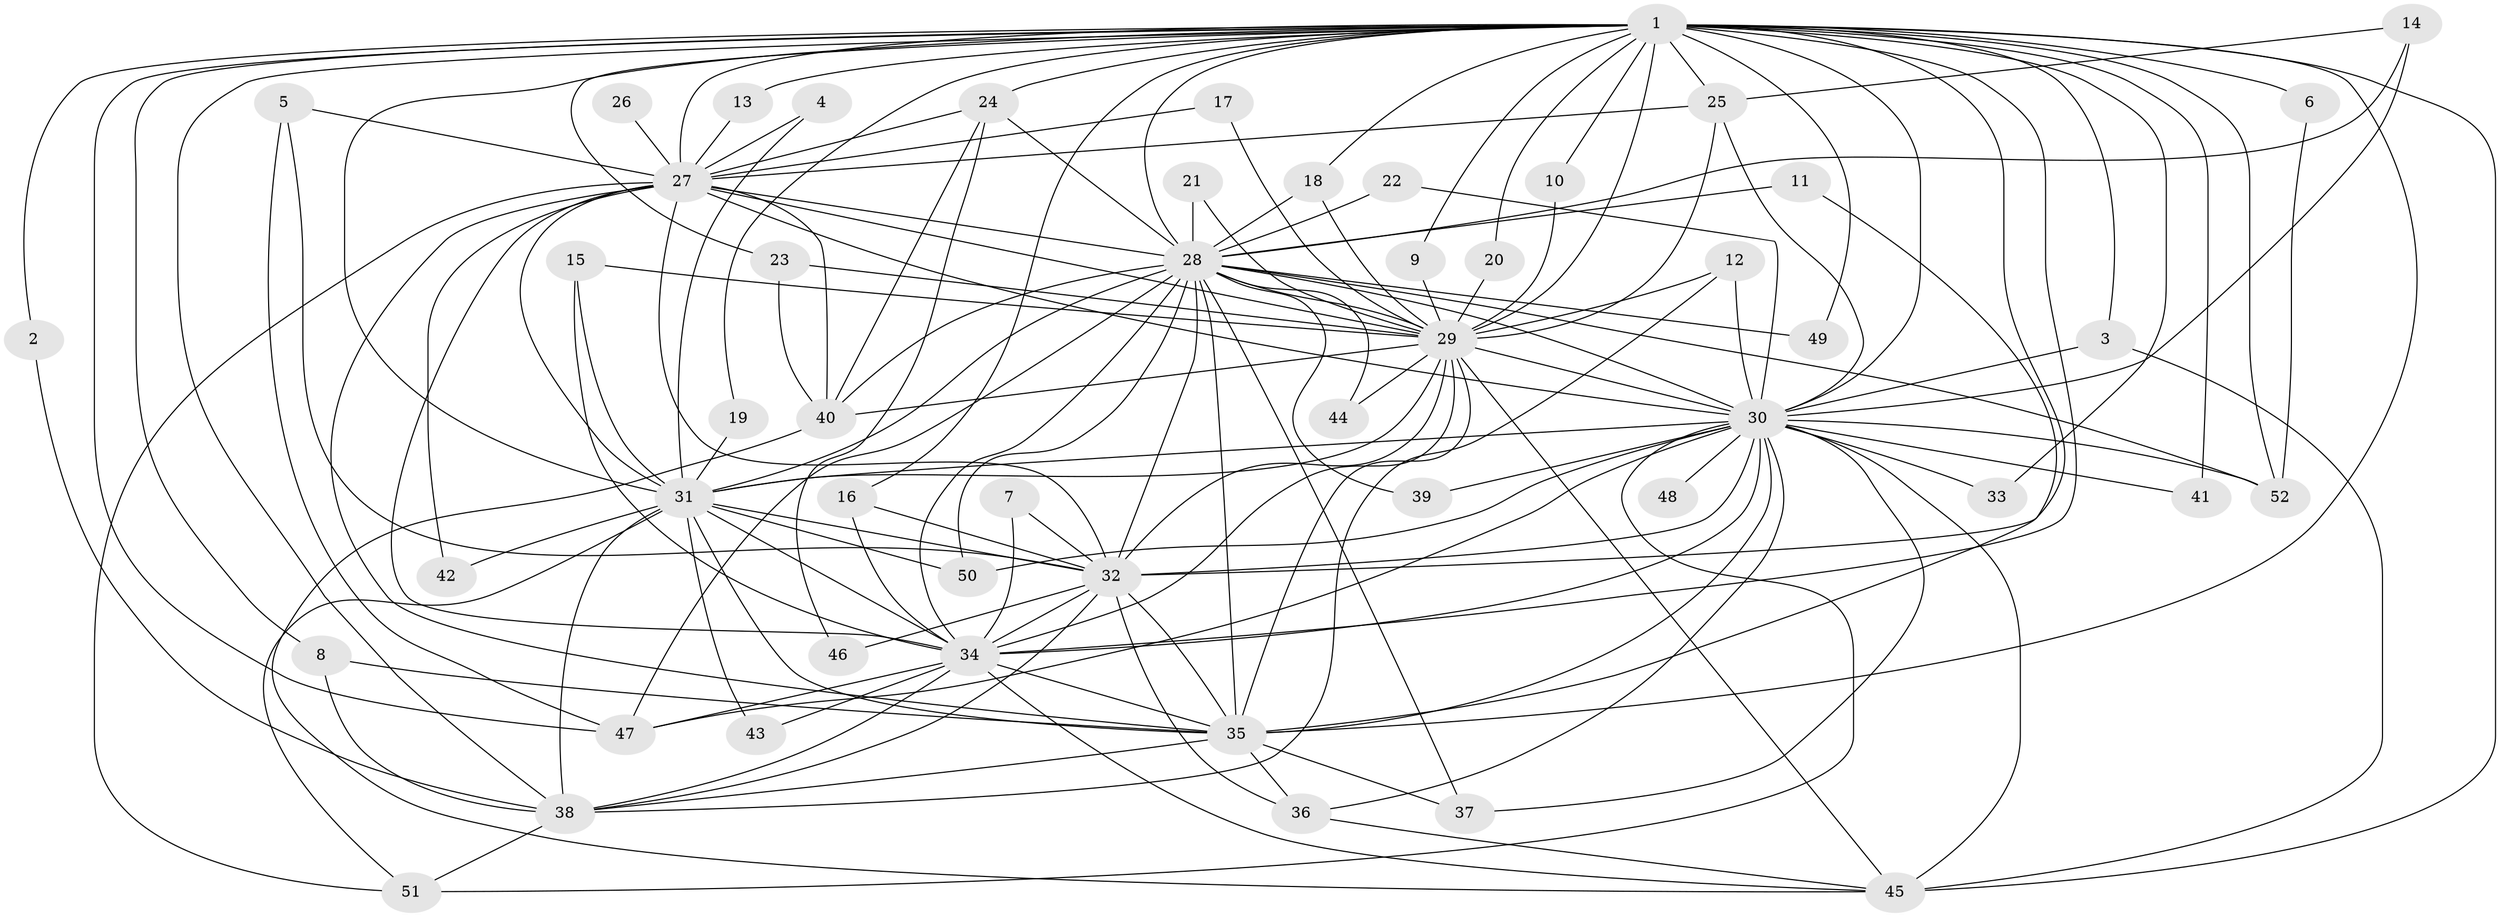 // original degree distribution, {23: 0.009615384615384616, 18: 0.019230769230769232, 27: 0.009615384615384616, 24: 0.009615384615384616, 19: 0.028846153846153848, 17: 0.009615384615384616, 28: 0.009615384615384616, 3: 0.25, 8: 0.009615384615384616, 6: 0.019230769230769232, 5: 0.038461538461538464, 2: 0.5192307692307693, 4: 0.0673076923076923}
// Generated by graph-tools (version 1.1) at 2025/25/03/09/25 03:25:46]
// undirected, 52 vertices, 149 edges
graph export_dot {
graph [start="1"]
  node [color=gray90,style=filled];
  1;
  2;
  3;
  4;
  5;
  6;
  7;
  8;
  9;
  10;
  11;
  12;
  13;
  14;
  15;
  16;
  17;
  18;
  19;
  20;
  21;
  22;
  23;
  24;
  25;
  26;
  27;
  28;
  29;
  30;
  31;
  32;
  33;
  34;
  35;
  36;
  37;
  38;
  39;
  40;
  41;
  42;
  43;
  44;
  45;
  46;
  47;
  48;
  49;
  50;
  51;
  52;
  1 -- 2 [weight=1.0];
  1 -- 3 [weight=1.0];
  1 -- 6 [weight=2.0];
  1 -- 8 [weight=1.0];
  1 -- 9 [weight=1.0];
  1 -- 10 [weight=1.0];
  1 -- 13 [weight=1.0];
  1 -- 16 [weight=1.0];
  1 -- 18 [weight=1.0];
  1 -- 19 [weight=1.0];
  1 -- 20 [weight=1.0];
  1 -- 23 [weight=1.0];
  1 -- 24 [weight=1.0];
  1 -- 25 [weight=1.0];
  1 -- 27 [weight=2.0];
  1 -- 28 [weight=2.0];
  1 -- 29 [weight=3.0];
  1 -- 30 [weight=2.0];
  1 -- 31 [weight=2.0];
  1 -- 32 [weight=3.0];
  1 -- 33 [weight=1.0];
  1 -- 34 [weight=2.0];
  1 -- 35 [weight=2.0];
  1 -- 38 [weight=1.0];
  1 -- 41 [weight=1.0];
  1 -- 45 [weight=1.0];
  1 -- 47 [weight=1.0];
  1 -- 49 [weight=1.0];
  1 -- 52 [weight=1.0];
  2 -- 38 [weight=1.0];
  3 -- 30 [weight=1.0];
  3 -- 45 [weight=1.0];
  4 -- 27 [weight=1.0];
  4 -- 31 [weight=1.0];
  5 -- 27 [weight=1.0];
  5 -- 32 [weight=1.0];
  5 -- 47 [weight=1.0];
  6 -- 52 [weight=1.0];
  7 -- 32 [weight=1.0];
  7 -- 34 [weight=1.0];
  8 -- 35 [weight=1.0];
  8 -- 38 [weight=1.0];
  9 -- 29 [weight=1.0];
  10 -- 29 [weight=1.0];
  11 -- 28 [weight=1.0];
  11 -- 35 [weight=1.0];
  12 -- 29 [weight=1.0];
  12 -- 30 [weight=1.0];
  12 -- 38 [weight=1.0];
  13 -- 27 [weight=1.0];
  14 -- 25 [weight=1.0];
  14 -- 28 [weight=1.0];
  14 -- 30 [weight=1.0];
  15 -- 29 [weight=1.0];
  15 -- 31 [weight=1.0];
  15 -- 34 [weight=1.0];
  16 -- 32 [weight=2.0];
  16 -- 34 [weight=1.0];
  17 -- 27 [weight=1.0];
  17 -- 29 [weight=1.0];
  18 -- 28 [weight=1.0];
  18 -- 29 [weight=1.0];
  19 -- 31 [weight=1.0];
  20 -- 29 [weight=1.0];
  21 -- 28 [weight=1.0];
  21 -- 29 [weight=1.0];
  22 -- 28 [weight=1.0];
  22 -- 30 [weight=1.0];
  23 -- 29 [weight=1.0];
  23 -- 40 [weight=1.0];
  24 -- 27 [weight=1.0];
  24 -- 28 [weight=2.0];
  24 -- 40 [weight=1.0];
  24 -- 46 [weight=1.0];
  25 -- 27 [weight=2.0];
  25 -- 29 [weight=1.0];
  25 -- 30 [weight=1.0];
  26 -- 27 [weight=1.0];
  27 -- 28 [weight=1.0];
  27 -- 29 [weight=1.0];
  27 -- 30 [weight=2.0];
  27 -- 31 [weight=1.0];
  27 -- 32 [weight=1.0];
  27 -- 34 [weight=1.0];
  27 -- 35 [weight=1.0];
  27 -- 40 [weight=1.0];
  27 -- 42 [weight=1.0];
  27 -- 51 [weight=1.0];
  28 -- 29 [weight=2.0];
  28 -- 30 [weight=1.0];
  28 -- 31 [weight=2.0];
  28 -- 32 [weight=2.0];
  28 -- 34 [weight=2.0];
  28 -- 35 [weight=1.0];
  28 -- 37 [weight=1.0];
  28 -- 39 [weight=1.0];
  28 -- 40 [weight=2.0];
  28 -- 44 [weight=1.0];
  28 -- 47 [weight=1.0];
  28 -- 49 [weight=1.0];
  28 -- 50 [weight=1.0];
  28 -- 52 [weight=2.0];
  29 -- 30 [weight=1.0];
  29 -- 31 [weight=2.0];
  29 -- 32 [weight=1.0];
  29 -- 34 [weight=1.0];
  29 -- 35 [weight=1.0];
  29 -- 40 [weight=1.0];
  29 -- 44 [weight=1.0];
  29 -- 45 [weight=1.0];
  30 -- 31 [weight=2.0];
  30 -- 32 [weight=2.0];
  30 -- 33 [weight=1.0];
  30 -- 34 [weight=1.0];
  30 -- 35 [weight=2.0];
  30 -- 36 [weight=1.0];
  30 -- 37 [weight=1.0];
  30 -- 39 [weight=1.0];
  30 -- 41 [weight=1.0];
  30 -- 45 [weight=1.0];
  30 -- 47 [weight=1.0];
  30 -- 48 [weight=1.0];
  30 -- 50 [weight=1.0];
  30 -- 51 [weight=1.0];
  30 -- 52 [weight=1.0];
  31 -- 32 [weight=1.0];
  31 -- 34 [weight=1.0];
  31 -- 35 [weight=2.0];
  31 -- 38 [weight=1.0];
  31 -- 42 [weight=1.0];
  31 -- 43 [weight=1.0];
  31 -- 50 [weight=1.0];
  31 -- 51 [weight=1.0];
  32 -- 34 [weight=1.0];
  32 -- 35 [weight=1.0];
  32 -- 36 [weight=1.0];
  32 -- 38 [weight=1.0];
  32 -- 46 [weight=1.0];
  34 -- 35 [weight=2.0];
  34 -- 38 [weight=1.0];
  34 -- 43 [weight=1.0];
  34 -- 45 [weight=1.0];
  34 -- 47 [weight=1.0];
  35 -- 36 [weight=1.0];
  35 -- 37 [weight=1.0];
  35 -- 38 [weight=1.0];
  36 -- 45 [weight=1.0];
  38 -- 51 [weight=1.0];
  40 -- 45 [weight=1.0];
}
